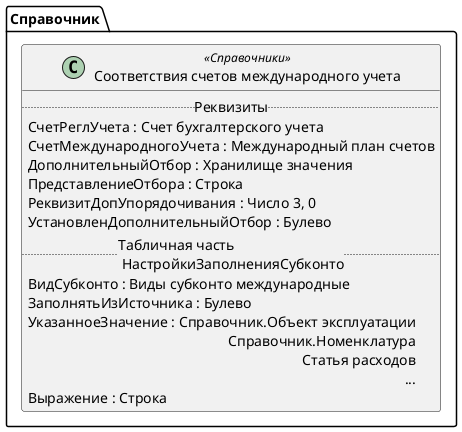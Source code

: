 ﻿@startuml СоответствияСчетовМеждународногоУчета
'!include templates.wsd
'..\include templates.wsd
class Справочник.СоответствияСчетовМеждународногоУчета as "Соответствия счетов международного учета" <<Справочники>>
{
..Реквизиты..
СчетРеглУчета : Счет бухгалтерского учета
СчетМеждународногоУчета : Международный план счетов
ДополнительныйОтбор : Хранилище значения
ПредставлениеОтбора : Строка
РеквизитДопУпорядочивания : Число 3, 0
УстановленДополнительныйОтбор : Булево
..Табличная часть \n НастройкиЗаполненияСубконто..
ВидСубконто : Виды субконто международные
ЗаполнятьИзИсточника : Булево
УказанноеЗначение : Справочник.Объект эксплуатации\rСправочник.Номенклатура\rСтатья расходов\r...
Выражение : Строка
}
@enduml
